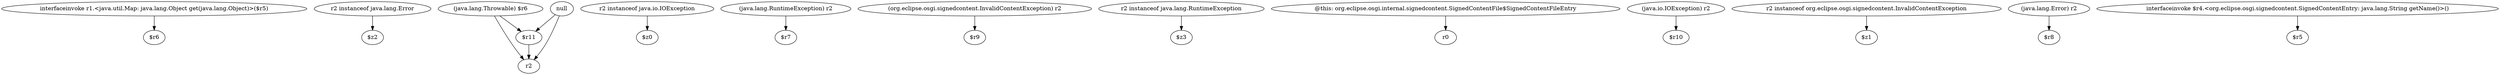 digraph g {
0[label="interfaceinvoke r1.<java.util.Map: java.lang.Object get(java.lang.Object)>($r5)"]
1[label="$r6"]
0->1[label=""]
2[label="r2 instanceof java.lang.Error"]
3[label="$z2"]
2->3[label=""]
4[label="$r11"]
5[label="r2"]
4->5[label=""]
6[label="r2 instanceof java.io.IOException"]
7[label="$z0"]
6->7[label=""]
8[label="(java.lang.RuntimeException) r2"]
9[label="$r7"]
8->9[label=""]
10[label="(org.eclipse.osgi.signedcontent.InvalidContentException) r2"]
11[label="$r9"]
10->11[label=""]
12[label="r2 instanceof java.lang.RuntimeException"]
13[label="$z3"]
12->13[label=""]
14[label="@this: org.eclipse.osgi.internal.signedcontent.SignedContentFile$SignedContentFileEntry"]
15[label="r0"]
14->15[label=""]
16[label="(java.io.IOException) r2"]
17[label="$r10"]
16->17[label=""]
18[label="(java.lang.Throwable) $r6"]
18->5[label=""]
18->4[label=""]
19[label="null"]
19->5[label=""]
19->4[label=""]
20[label="r2 instanceof org.eclipse.osgi.signedcontent.InvalidContentException"]
21[label="$z1"]
20->21[label=""]
22[label="(java.lang.Error) r2"]
23[label="$r8"]
22->23[label=""]
24[label="interfaceinvoke $r4.<org.eclipse.osgi.signedcontent.SignedContentEntry: java.lang.String getName()>()"]
25[label="$r5"]
24->25[label=""]
}